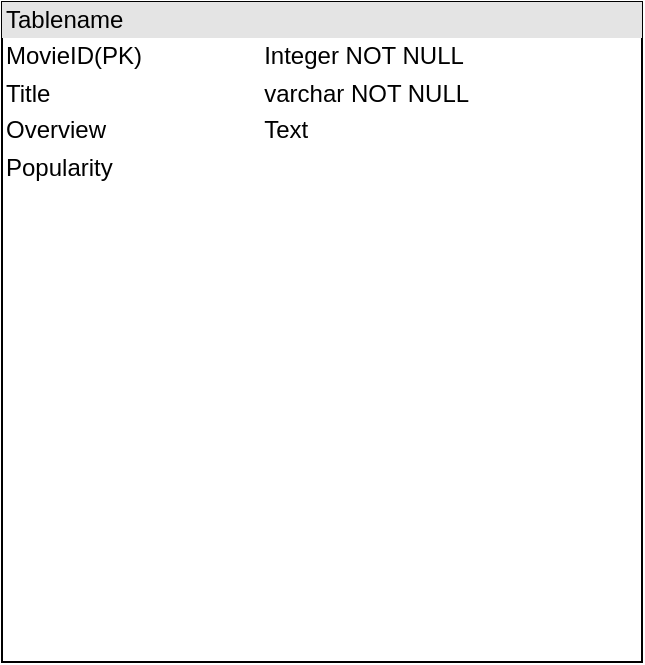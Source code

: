 <mxfile version="22.1.0" type="github">
  <diagram id="C5RBs43oDa-KdzZeNtuy" name="Page-1">
    <mxGraphModel dx="1434" dy="758" grid="1" gridSize="10" guides="1" tooltips="1" connect="1" arrows="1" fold="1" page="1" pageScale="1" pageWidth="827" pageHeight="1169" math="0" shadow="0">
      <root>
        <mxCell id="WIyWlLk6GJQsqaUBKTNV-0" />
        <mxCell id="WIyWlLk6GJQsqaUBKTNV-1" parent="WIyWlLk6GJQsqaUBKTNV-0" />
        <mxCell id="tYVXWGaCtsIcBhLKLsyt-51" value="&lt;div style=&quot;box-sizing:border-box;width:100%;background:#e4e4e4;padding:2px;&quot;&gt;Tablename&lt;/div&gt;&lt;table style=&quot;width:100%;font-size:1em;&quot; cellpadding=&quot;2&quot; cellspacing=&quot;0&quot;&gt;&lt;tbody&gt;&lt;tr&gt;&lt;td&gt;MovieID(PK)&lt;/td&gt;&lt;td&gt;Integer NOT NULL&lt;/td&gt;&lt;/tr&gt;&lt;tr&gt;&lt;td&gt;Title&lt;/td&gt;&lt;td&gt;varchar NOT NULL&lt;/td&gt;&lt;/tr&gt;&lt;tr&gt;&lt;td&gt;Overview&lt;span style=&quot;white-space: pre;&quot;&gt;&#x9;&lt;/span&gt;&lt;/td&gt;&lt;td&gt;Text&lt;/td&gt;&lt;/tr&gt;&lt;tr&gt;&lt;td&gt;Popularity&lt;/td&gt;&lt;td&gt;&lt;br&gt;&lt;/td&gt;&lt;/tr&gt;&lt;tr&gt;&lt;td&gt;&lt;br&gt;&lt;/td&gt;&lt;td&gt;&lt;br&gt;&lt;/td&gt;&lt;/tr&gt;&lt;tr&gt;&lt;td&gt;&lt;br&gt;&lt;/td&gt;&lt;td&gt;&lt;br&gt;&lt;/td&gt;&lt;/tr&gt;&lt;/tbody&gt;&lt;/table&gt;" style="verticalAlign=top;align=left;overflow=fill;html=1;whiteSpace=wrap;" vertex="1" parent="WIyWlLk6GJQsqaUBKTNV-1">
          <mxGeometry x="320" y="340" width="320" height="330" as="geometry" />
        </mxCell>
      </root>
    </mxGraphModel>
  </diagram>
</mxfile>
